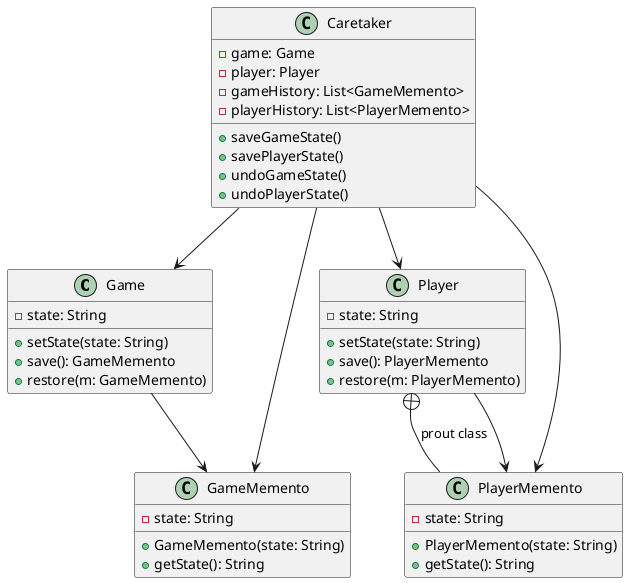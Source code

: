 @startuml
class Game {
    - state: String
    + setState(state: String)
    + save(): GameMemento
    + restore(m: GameMemento)
}

class GameMemento {
    - state: String
    + GameMemento(state: String)
    + getState(): String
}

class Player {
    - state: String
    + setState(state: String)
    + save(): PlayerMemento
    + restore(m: PlayerMemento)
}

Player +-- PlayerMemento : prout class

class PlayerMemento {
    - state: String
    + PlayerMemento(state: String)
    + getState(): String
}

class Caretaker {
    - game: Game
    - player: Player
    - gameHistory: List<GameMemento>
    - playerHistory: List<PlayerMemento>
    + saveGameState()
    + savePlayerState()
    + undoGameState()
    + undoPlayerState()
}

Game --> GameMemento
Player --> PlayerMemento
Caretaker --> Game
Caretaker --> Player
Caretaker --> GameMemento
Caretaker --> PlayerMemento

@enduml

